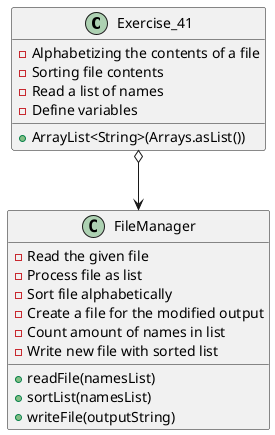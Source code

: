 @startuml
'https://plantuml.com/class-diagram

class Exercise_41 {
    - Alphabetizing the contents of a file
    - Sorting file contents
    - Read a list of names
    - Define variables

    + ArrayList<String>(Arrays.asList())
}

class FileManager {
    - Read the given file
    - Process file as list
    - Sort file alphabetically
    - Create a file for the modified output
    - Count amount of names in list
    - Write new file with sorted list

    + readFile(namesList)
    + sortList(namesList)
    + writeFile(outputString)
}

Exercise_41 o--> FileManager


@enduml